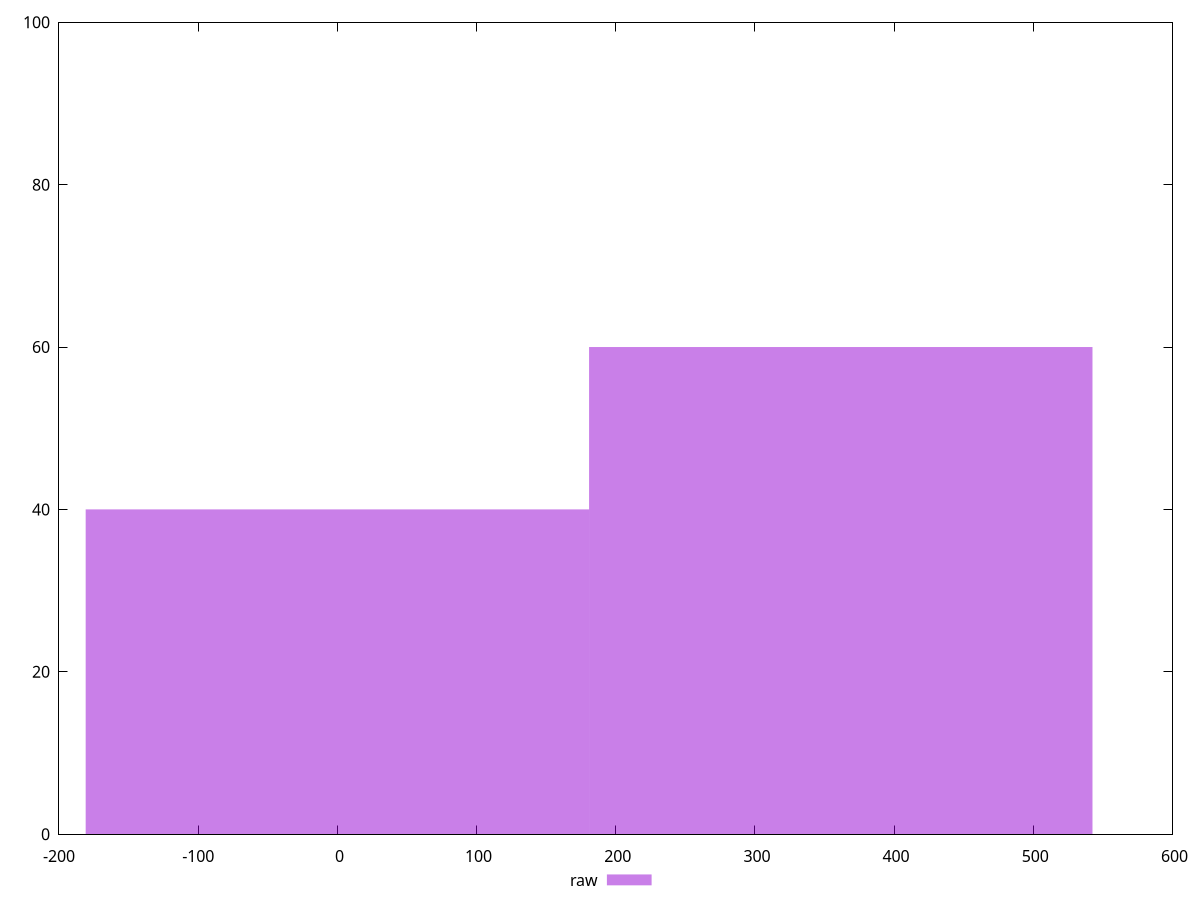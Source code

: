 reset
set terminal svg size 640, 490 enhanced background rgb 'white'
set output "report_00007_2020-12-11T15:55:29.892Z/render-blocking-resources/samples/pages+cached+noadtech/raw/histogram.svg"

$raw <<EOF
361.67590111614356 60
0 40
EOF

set key outside below
set boxwidth 361.67590111614356
set yrange [0:100]
set style fill transparent solid 0.5 noborder

plot \
  $raw title "raw" with boxes, \


reset